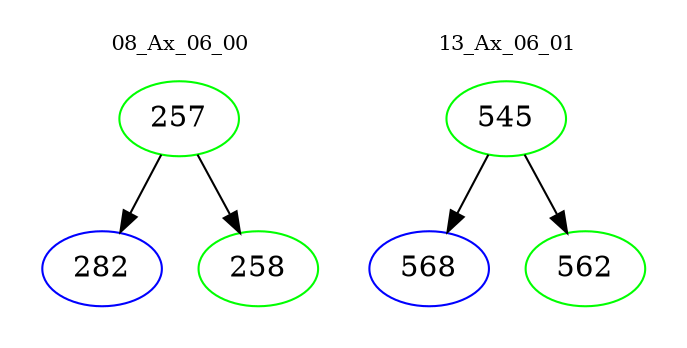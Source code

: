digraph{
subgraph cluster_0 {
color = white
label = "08_Ax_06_00";
fontsize=10;
T0_257 [label="257", color="green"]
T0_257 -> T0_282 [color="black"]
T0_282 [label="282", color="blue"]
T0_257 -> T0_258 [color="black"]
T0_258 [label="258", color="green"]
}
subgraph cluster_1 {
color = white
label = "13_Ax_06_01";
fontsize=10;
T1_545 [label="545", color="green"]
T1_545 -> T1_568 [color="black"]
T1_568 [label="568", color="blue"]
T1_545 -> T1_562 [color="black"]
T1_562 [label="562", color="green"]
}
}
